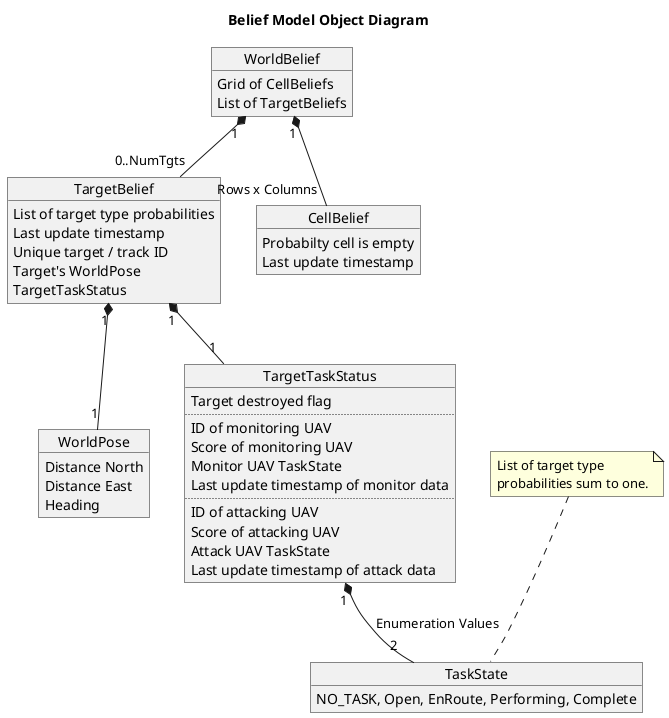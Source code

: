 @startuml

title Belief Model Object Diagram

object WorldBelief
object TargetBelief
object CellBelief
object WorldPose
object TargetTaskStatus
object TaskState

WorldBelief "1"  *-- "0..NumTgts" TargetBelief
WorldBelief "1"  *-- "Rows x Columns" CellBelief

TargetBelief "1" *-- "1" WorldPose
TargetBelief "1" *-- "1" TargetTaskStatus
TargetTaskStatus "1" *-- "2" TaskState : Enumeration Values

WorldBelief : Grid of CellBeliefs
WorldBelief : List of TargetBeliefs

CellBelief : Probabilty cell is empty
CellBelief : Last update timestamp

TargetBelief : List of target type probabilities
TargetBelief : Last update timestamp
TargetBelief : Unique target / track ID
TargetBelief : Target's WorldPose
TargetBelief : TargetTaskStatus
note top: List of target type\nprobabilities sum to one.

WorldPose : Distance North
WorldPose : Distance East
WorldPose : Heading

TargetTaskStatus : Target destroyed flag
TargetTaskStatus : ..
TargetTaskStatus : ID of monitoring UAV
TargetTaskStatus : Score of monitoring UAV
TargetTaskStatus : Monitor UAV TaskState
TargetTaskStatus : Last update timestamp of monitor data
TargetTaskStatus : ..
TargetTaskStatus : ID of attacking UAV
TargetTaskStatus : Score of attacking UAV
TargetTaskStatus : Attack UAV TaskState
TargetTaskStatus : Last update timestamp of attack data

TaskState : NO_TASK, Open, EnRoute, Performing, Complete

@enduml
